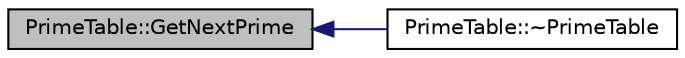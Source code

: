 digraph "PrimeTable::GetNextPrime"
{
  edge [fontname="Helvetica",fontsize="10",labelfontname="Helvetica",labelfontsize="10"];
  node [fontname="Helvetica",fontsize="10",shape=record];
  rankdir="LR";
  Node5 [label="PrimeTable::GetNextPrime",height=0.2,width=0.4,color="black", fillcolor="grey75", style="filled", fontcolor="black"];
  Node5 -> Node6 [dir="back",color="midnightblue",fontsize="10",style="solid",fontname="Helvetica"];
  Node6 [label="PrimeTable::~PrimeTable",height=0.2,width=0.4,color="black", fillcolor="white", style="filled",URL="$d6/d8b/class_prime_table.html#af2cdea4896fd86a42b4dfd5e5027d640"];
}
